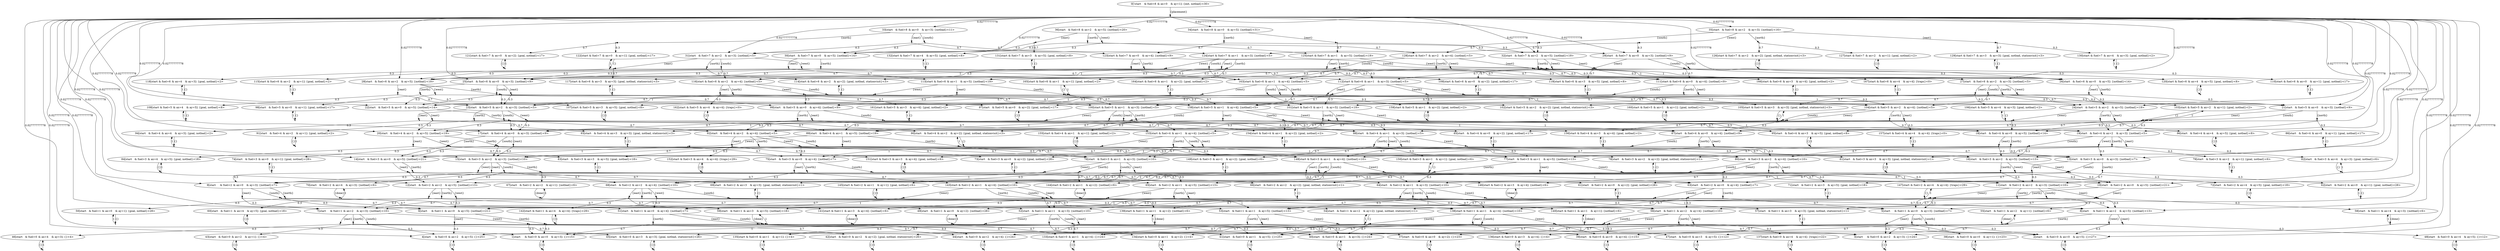 digraph model {
	0 [ label = "0[!start	& fuel=8	& ax=0	& ay=1]: {init, notbad}<30>" ];
	1 [ label = "1[start	& fuel=0	& ax=0	& ay=3]: {}<15>" ];
	2 [ label = "2[start	& fuel=0	& ax=0	& ay=5]: {}<27>" ];
	3 [ label = "3[start	& fuel=0	& ax=2	& ay=3]: {}<24>" ];
	4 [ label = "4[start	& fuel=0	& ax=2	& ay=5]: {}<25>" ];
	5 [ label = "5[start	& fuel=1	& ax=0	& ay=3]: {notbad}<7>" ];
	6 [ label = "6[start	& fuel=1	& ax=0	& ay=5]: {notbad}<21>" ];
	7 [ label = "7[start	& fuel=1	& ax=2	& ay=3]: {notbad}<10>" ];
	8 [ label = "8[start	& fuel=1	& ax=2	& ay=5]: {notbad}<13>" ];
	9 [ label = "9[start	& fuel=2	& ax=0	& ay=3]: {notbad}<7>" ];
	10 [ label = "10[start	& fuel=2	& ax=0	& ay=5]: {notbad}<21>" ];
	11 [ label = "11[start	& fuel=2	& ax=2	& ay=3]: {notbad}<10>" ];
	12 [ label = "12[start	& fuel=2	& ax=2	& ay=5]: {notbad}<13>" ];
	13 [ label = "13[start	& fuel=3	& ax=0	& ay=3]: {notbad}<7>" ];
	14 [ label = "14[start	& fuel=3	& ax=0	& ay=5]: {notbad}<21>" ];
	15 [ label = "15[start	& fuel=3	& ax=2	& ay=3]: {notbad}<10>" ];
	16 [ label = "16[start	& fuel=3	& ax=2	& ay=5]: {notbad}<13>" ];
	17 [ label = "17[start	& fuel=4	& ax=0	& ay=3]: {notbad}<9>" ];
	18 [ label = "18[start	& fuel=4	& ax=0	& ay=5]: {notbad}<14>" ];
	19 [ label = "19[start	& fuel=4	& ax=2	& ay=3]: {notbad}<5>" ];
	20 [ label = "20[start	& fuel=4	& ax=2	& ay=5]: {notbad}<19>" ];
	21 [ label = "21[start	& fuel=5	& ax=0	& ay=3]: {notbad}<9>" ];
	22 [ label = "22[start	& fuel=5	& ax=0	& ay=5]: {notbad}<14>" ];
	23 [ label = "23[start	& fuel=5	& ax=2	& ay=3]: {notbad}<5>" ];
	24 [ label = "24[start	& fuel=5	& ax=2	& ay=5]: {notbad}<19>" ];
	25 [ label = "25[start	& fuel=6	& ax=0	& ay=3]: {notbad}<9>" ];
	26 [ label = "26[start	& fuel=6	& ax=0	& ay=5]: {notbad}<14>" ];
	27 [ label = "27[start	& fuel=6	& ax=2	& ay=3]: {notbad}<5>" ];
	28 [ label = "28[start	& fuel=6	& ax=2	& ay=5]: {notbad}<19>" ];
	29 [ label = "29[start	& fuel=7	& ax=0	& ay=3]: {notbad}<9>" ];
	30 [ label = "30[start	& fuel=7	& ax=0	& ay=5]: {notbad}<14>" ];
	31 [ label = "31[start	& fuel=7	& ax=2	& ay=3]: {notbad}<5>" ];
	32 [ label = "32[start	& fuel=7	& ax=2	& ay=5]: {notbad}<19>" ];
	33 [ label = "33[start	& fuel=8	& ax=0	& ay=3]: {notbad}<11>" ];
	34 [ label = "34[start	& fuel=8	& ax=0	& ay=5]: {notbad}<31>" ];
	35 [ label = "35[start	& fuel=8	& ax=2	& ay=3]: {notbad}<16>" ];
	36 [ label = "36[start	& fuel=8	& ax=2	& ay=5]: {notbad}<20>" ];
	37 [ label = "37[start	& fuel=0	& ax=0	& ay=2]: {}<23>" ];
	38 [ label = "38[start	& fuel=0	& ax=0	& ay=1]: {}<23>" ];
	39 [ label = "39[start	& fuel=0	& ax=0	& ay=4]: {}<15>" ];
	40 [ label = "40[start	& fuel=0	& ax=1	& ay=3]: {}<24>" ];
	41 [ label = "41[start	& fuel=0	& ax=1	& ay=5]: {}<25>" ];
	42 [ label = "42[start	& fuel=0	& ax=2	& ay=2]: {goal, notbad, stationvisit}<26>" ];
	43 [ label = "43[start	& fuel=0	& ax=2	& ay=1]: {}<4>" ];
	44 [ label = "44[start	& fuel=0	& ax=2	& ay=4]: {}<24>" ];
	45 [ label = "45[start	& fuel=0	& ax=3	& ay=3]: {goal, notbad, stationvisit}<26>" ];
	46 [ label = "46[start	& fuel=0	& ax=4	& ay=3]: {}<4>" ];
	47 [ label = "47[start	& fuel=0	& ax=3	& ay=5]: {}<12>" ];
	48 [ label = "48[start	& fuel=0	& ax=4	& ay=5]: {}<12>" ];
	49 [ label = "49[start	& fuel=1	& ax=0	& ay=2]: {notbad}<28>" ];
	50 [ label = "50[start	& fuel=1	& ax=0	& ay=1]: {goal, notbad}<28>" ];
	51 [ label = "51[start	& fuel=1	& ax=0	& ay=4]: {notbad}<7>" ];
	52 [ label = "52[start	& fuel=1	& ax=1	& ay=3]: {notbad}<10>" ];
	53 [ label = "53[start	& fuel=1	& ax=1	& ay=5]: {notbad}<13>" ];
	54 [ label = "54[start	& fuel=1	& ax=2	& ay=2]: {goal, notbad, stationvisit}<1>" ];
	55 [ label = "55[start	& fuel=1	& ax=2	& ay=1]: {notbad}<6>" ];
	56 [ label = "56[start	& fuel=1	& ax=2	& ay=4]: {notbad}<10>" ];
	57 [ label = "57[start	& fuel=1	& ax=3	& ay=3]: {goal, notbad, stationvisit}<1>" ];
	58 [ label = "58[start	& fuel=1	& ax=4	& ay=3]: {notbad}<6>" ];
	59 [ label = "59[start	& fuel=1	& ax=3	& ay=5]: {notbad}<18>" ];
	60 [ label = "60[start	& fuel=1	& ax=4	& ay=5]: {goal, notbad}<18>" ];
	61 [ label = "61[start	& fuel=2	& ax=0	& ay=2]: {goal, notbad}<28>" ];
	62 [ label = "62[start	& fuel=2	& ax=0	& ay=1]: {goal, notbad}<28>" ];
	63 [ label = "63[start	& fuel=2	& ax=0	& ay=4]: {notbad}<7>" ];
	64 [ label = "64[start	& fuel=2	& ax=1	& ay=3]: {notbad}<10>" ];
	65 [ label = "65[start	& fuel=2	& ax=1	& ay=5]: {notbad}<13>" ];
	66 [ label = "66[start	& fuel=2	& ax=2	& ay=2]: {goal, notbad, stationvisit}<1>" ];
	67 [ label = "67[start	& fuel=2	& ax=2	& ay=1]: {notbad}<6>" ];
	68 [ label = "68[start	& fuel=2	& ax=2	& ay=4]: {notbad}<10>" ];
	69 [ label = "69[start	& fuel=2	& ax=3	& ay=3]: {goal, notbad, stationvisit}<1>" ];
	70 [ label = "70[start	& fuel=2	& ax=4	& ay=3]: {notbad}<6>" ];
	71 [ label = "71[start	& fuel=2	& ax=3	& ay=5]: {goal, notbad}<18>" ];
	72 [ label = "72[start	& fuel=2	& ax=4	& ay=5]: {goal, notbad}<18>" ];
	73 [ label = "73[start	& fuel=3	& ax=0	& ay=2]: {goal, notbad}<28>" ];
	74 [ label = "74[start	& fuel=3	& ax=0	& ay=1]: {goal, notbad}<28>" ];
	75 [ label = "75[start	& fuel=3	& ax=0	& ay=4]: {notbad}<7>" ];
	76 [ label = "76[start	& fuel=3	& ax=1	& ay=3]: {notbad}<10>" ];
	77 [ label = "77[start	& fuel=3	& ax=1	& ay=5]: {notbad}<13>" ];
	78 [ label = "78[start	& fuel=3	& ax=2	& ay=2]: {goal, notbad, stationvisit}<1>" ];
	79 [ label = "79[start	& fuel=3	& ax=2	& ay=1]: {goal, notbad}<6>" ];
	80 [ label = "80[start	& fuel=3	& ax=2	& ay=4]: {notbad}<10>" ];
	81 [ label = "81[start	& fuel=3	& ax=3	& ay=3]: {goal, notbad, stationvisit}<1>" ];
	82 [ label = "82[start	& fuel=3	& ax=4	& ay=3]: {goal, notbad}<6>" ];
	83 [ label = "83[start	& fuel=3	& ax=3	& ay=5]: {goal, notbad}<18>" ];
	84 [ label = "84[start	& fuel=3	& ax=4	& ay=5]: {goal, notbad}<18>" ];
	85 [ label = "85[start	& fuel=4	& ax=0	& ay=2]: {goal, notbad}<17>" ];
	86 [ label = "86[start	& fuel=4	& ax=0	& ay=1]: {goal, notbad}<17>" ];
	87 [ label = "87[start	& fuel=4	& ax=0	& ay=4]: {notbad}<9>" ];
	88 [ label = "88[start	& fuel=4	& ax=1	& ay=3]: {notbad}<5>" ];
	89 [ label = "89[start	& fuel=4	& ax=1	& ay=5]: {notbad}<19>" ];
	90 [ label = "90[start	& fuel=4	& ax=2	& ay=2]: {goal, notbad, stationvisit}<3>" ];
	91 [ label = "91[start	& fuel=4	& ax=2	& ay=1]: {goal, notbad}<2>" ];
	92 [ label = "92[start	& fuel=4	& ax=2	& ay=4]: {notbad}<5>" ];
	93 [ label = "93[start	& fuel=4	& ax=3	& ay=3]: {goal, notbad, stationvisit}<3>" ];
	94 [ label = "94[start	& fuel=4	& ax=4	& ay=3]: {goal, notbad}<2>" ];
	95 [ label = "95[start	& fuel=4	& ax=3	& ay=5]: {goal, notbad}<8>" ];
	96 [ label = "96[start	& fuel=4	& ax=4	& ay=5]: {goal, notbad}<8>" ];
	97 [ label = "97[start	& fuel=5	& ax=0	& ay=2]: {goal, notbad}<17>" ];
	98 [ label = "98[start	& fuel=5	& ax=0	& ay=1]: {goal, notbad}<17>" ];
	99 [ label = "99[start	& fuel=5	& ax=0	& ay=4]: {notbad}<9>" ];
	100 [ label = "100[start	& fuel=5	& ax=1	& ay=3]: {notbad}<5>" ];
	101 [ label = "101[start	& fuel=5	& ax=1	& ay=5]: {notbad}<19>" ];
	102 [ label = "102[start	& fuel=5	& ax=2	& ay=2]: {goal, notbad, stationvisit}<3>" ];
	103 [ label = "103[start	& fuel=5	& ax=2	& ay=1]: {goal, notbad}<2>" ];
	104 [ label = "104[start	& fuel=5	& ax=2	& ay=4]: {notbad}<5>" ];
	105 [ label = "105[start	& fuel=5	& ax=3	& ay=3]: {goal, notbad, stationvisit}<3>" ];
	106 [ label = "106[start	& fuel=5	& ax=4	& ay=3]: {goal, notbad}<2>" ];
	107 [ label = "107[start	& fuel=5	& ax=3	& ay=5]: {goal, notbad}<8>" ];
	108 [ label = "108[start	& fuel=5	& ax=4	& ay=5]: {goal, notbad}<8>" ];
	109 [ label = "109[start	& fuel=6	& ax=0	& ay=2]: {goal, notbad}<17>" ];
	110 [ label = "110[start	& fuel=6	& ax=0	& ay=1]: {goal, notbad}<17>" ];
	111 [ label = "111[start	& fuel=6	& ax=0	& ay=4]: {notbad}<9>" ];
	112 [ label = "112[start	& fuel=6	& ax=1	& ay=3]: {notbad}<5>" ];
	113 [ label = "113[start	& fuel=6	& ax=1	& ay=5]: {notbad}<19>" ];
	114 [ label = "114[start	& fuel=6	& ax=2	& ay=2]: {goal, notbad, stationvisit}<3>" ];
	115 [ label = "115[start	& fuel=6	& ax=2	& ay=1]: {goal, notbad}<2>" ];
	116 [ label = "116[start	& fuel=6	& ax=2	& ay=4]: {notbad}<5>" ];
	117 [ label = "117[start	& fuel=6	& ax=3	& ay=3]: {goal, notbad, stationvisit}<3>" ];
	118 [ label = "118[start	& fuel=6	& ax=4	& ay=3]: {goal, notbad}<2>" ];
	119 [ label = "119[start	& fuel=6	& ax=3	& ay=5]: {goal, notbad}<8>" ];
	120 [ label = "120[start	& fuel=6	& ax=4	& ay=5]: {goal, notbad}<8>" ];
	121 [ label = "121[start	& fuel=7	& ax=0	& ay=2]: {goal, notbad}<17>" ];
	122 [ label = "122[start	& fuel=7	& ax=0	& ay=1]: {goal, notbad}<17>" ];
	123 [ label = "123[start	& fuel=7	& ax=0	& ay=4]: {notbad}<9>" ];
	124 [ label = "124[start	& fuel=7	& ax=1	& ay=3]: {notbad}<5>" ];
	125 [ label = "125[start	& fuel=7	& ax=1	& ay=5]: {notbad}<19>" ];
	126 [ label = "126[start	& fuel=7	& ax=2	& ay=2]: {goal, notbad, stationvisit}<3>" ];
	127 [ label = "127[start	& fuel=7	& ax=2	& ay=1]: {goal, notbad}<2>" ];
	128 [ label = "128[start	& fuel=7	& ax=2	& ay=4]: {notbad}<5>" ];
	129 [ label = "129[start	& fuel=7	& ax=3	& ay=3]: {goal, notbad, stationvisit}<3>" ];
	130 [ label = "130[start	& fuel=7	& ax=4	& ay=3]: {goal, notbad}<2>" ];
	131 [ label = "131[start	& fuel=7	& ax=3	& ay=5]: {goal, notbad}<8>" ];
	132 [ label = "132[start	& fuel=7	& ax=4	& ay=5]: {goal, notbad}<8>" ];
	133 [ label = "133[start	& fuel=0	& ax=1	& ay=4]: {}<24>" ];
	134 [ label = "134[start	& fuel=0	& ax=1	& ay=2]: {}<4>" ];
	135 [ label = "135[start	& fuel=0	& ax=1	& ay=1]: {}<4>" ];
	136 [ label = "136[start	& fuel=0	& ax=3	& ay=4]: {}<4>" ];
	137 [ label = "137[start	& fuel=0	& ax=4	& ay=4]: {traps}<22>" ];
	138 [ label = "138[start	& fuel=1	& ax=1	& ay=4]: {notbad}<10>" ];
	139 [ label = "139[start	& fuel=1	& ax=1	& ay=2]: {notbad}<6>" ];
	140 [ label = "140[start	& fuel=1	& ax=1	& ay=1]: {notbad}<6>" ];
	141 [ label = "141[start	& fuel=1	& ax=3	& ay=4]: {notbad}<6>" ];
	142 [ label = "142[start	& fuel=1	& ax=4	& ay=4]: {traps}<29>" ];
	143 [ label = "143[start	& fuel=2	& ax=1	& ay=4]: {notbad}<10>" ];
	144 [ label = "144[start	& fuel=2	& ax=1	& ay=2]: {notbad}<6>" ];
	145 [ label = "145[start	& fuel=2	& ax=1	& ay=1]: {goal, notbad}<6>" ];
	146 [ label = "146[start	& fuel=2	& ax=3	& ay=4]: {notbad}<6>" ];
	147 [ label = "147[start	& fuel=2	& ax=4	& ay=4]: {traps}<29>" ];
	148 [ label = "148[start	& fuel=3	& ax=1	& ay=4]: {notbad}<10>" ];
	149 [ label = "149[start	& fuel=3	& ax=1	& ay=2]: {goal, notbad}<6>" ];
	150 [ label = "150[start	& fuel=3	& ax=1	& ay=1]: {goal, notbad}<6>" ];
	151 [ label = "151[start	& fuel=3	& ax=3	& ay=4]: {goal, notbad}<6>" ];
	152 [ label = "152[start	& fuel=3	& ax=4	& ay=4]: {traps}<29>" ];
	153 [ label = "153[start	& fuel=4	& ax=1	& ay=4]: {notbad}<5>" ];
	154 [ label = "154[start	& fuel=4	& ax=1	& ay=2]: {goal, notbad}<2>" ];
	155 [ label = "155[start	& fuel=4	& ax=1	& ay=1]: {goal, notbad}<2>" ];
	156 [ label = "156[start	& fuel=4	& ax=3	& ay=4]: {goal, notbad}<2>" ];
	157 [ label = "157[start	& fuel=4	& ax=4	& ay=4]: {traps}<0>" ];
	158 [ label = "158[start	& fuel=5	& ax=1	& ay=4]: {notbad}<5>" ];
	159 [ label = "159[start	& fuel=5	& ax=1	& ay=2]: {goal, notbad}<2>" ];
	160 [ label = "160[start	& fuel=5	& ax=1	& ay=1]: {goal, notbad}<2>" ];
	161 [ label = "161[start	& fuel=5	& ax=3	& ay=4]: {goal, notbad}<2>" ];
	162 [ label = "162[start	& fuel=5	& ax=4	& ay=4]: {traps}<0>" ];
	163 [ label = "163[start	& fuel=6	& ax=1	& ay=4]: {notbad}<5>" ];
	164 [ label = "164[start	& fuel=6	& ax=1	& ay=2]: {goal, notbad}<2>" ];
	165 [ label = "165[start	& fuel=6	& ax=1	& ay=1]: {goal, notbad}<2>" ];
	166 [ label = "166[start	& fuel=6	& ax=3	& ay=4]: {goal, notbad}<2>" ];
	167 [ label = "167[start	& fuel=6	& ax=4	& ay=4]: {traps}<0>" ];
	"0c0" [shape = "point"];
	0 -> "0c0" [ label = "{placement}"]
;
	"0c0" -> 1 [ label= "0.02777777778" ];
	"0c0" -> 2 [ label= "0.02777777778" ];
	"0c0" -> 3 [ label= "0.02777777778" ];
	"0c0" -> 4 [ label= "0.02777777778" ];
	"0c0" -> 5 [ label= "0.02777777778" ];
	"0c0" -> 6 [ label= "0.02777777778" ];
	"0c0" -> 7 [ label= "0.02777777778" ];
	"0c0" -> 8 [ label= "0.02777777778" ];
	"0c0" -> 9 [ label= "0.02777777778" ];
	"0c0" -> 10 [ label= "0.02777777778" ];
	"0c0" -> 11 [ label= "0.02777777778" ];
	"0c0" -> 12 [ label= "0.02777777778" ];
	"0c0" -> 13 [ label= "0.02777777778" ];
	"0c0" -> 14 [ label= "0.02777777778" ];
	"0c0" -> 15 [ label= "0.02777777778" ];
	"0c0" -> 16 [ label= "0.02777777778" ];
	"0c0" -> 17 [ label= "0.02777777778" ];
	"0c0" -> 18 [ label= "0.02777777778" ];
	"0c0" -> 19 [ label= "0.02777777778" ];
	"0c0" -> 20 [ label= "0.02777777778" ];
	"0c0" -> 21 [ label= "0.02777777778" ];
	"0c0" -> 22 [ label= "0.02777777778" ];
	"0c0" -> 23 [ label= "0.02777777778" ];
	"0c0" -> 24 [ label= "0.02777777778" ];
	"0c0" -> 25 [ label= "0.02777777778" ];
	"0c0" -> 26 [ label= "0.02777777778" ];
	"0c0" -> 27 [ label= "0.02777777778" ];
	"0c0" -> 28 [ label= "0.02777777778" ];
	"0c0" -> 29 [ label= "0.02777777778" ];
	"0c0" -> 30 [ label= "0.02777777778" ];
	"0c0" -> 31 [ label= "0.02777777778" ];
	"0c0" -> 32 [ label= "0.02777777778" ];
	"0c0" -> 33 [ label= "0.02777777778" ];
	"0c0" -> 34 [ label= "0.02777777778" ];
	"0c0" -> 35 [ label= "0.02777777778" ];
	"0c0" -> 36 [ label= "0.02777777778" ];
	"1c0" [shape = "point"];
	1 -> "1c0" [ label = "{}"]
;
	"1c0" -> 1 [ label= "1" ];
	"2c0" [shape = "point"];
	2 -> "2c0" [ label = "{}"]
;
	"2c0" -> 2 [ label= "1" ];
	"3c0" [shape = "point"];
	3 -> "3c0" [ label = "{}"]
;
	"3c0" -> 3 [ label= "1" ];
	"4c0" [shape = "point"];
	4 -> "4c0" [ label = "{}"]
;
	"4c0" -> 4 [ label= "1" ];
	"5c0" [shape = "point"];
	5 -> "5c0" [ label = "{north}"]
;
	"5c0" -> 37 [ label= "0.7" ];
	"5c0" -> 38 [ label= "0.3" ];
	"5c1" [shape = "point"];
	5 -> "5c1" [ label = "{south}"]
;
	"5c1" -> 2 [ label= "0.3" ];
	"5c1" -> 39 [ label= "0.7" ];
	"5c2" [shape = "point"];
	5 -> "5c2" [ label = "{east}"]
;
	"5c2" -> 3 [ label= "0.3" ];
	"5c2" -> 40 [ label= "0.7" ];
	"6c0" [shape = "point"];
	6 -> "6c0" [ label = "{north}"]
;
	"6c0" -> 1 [ label= "0.3" ];
	"6c0" -> 39 [ label= "0.7" ];
	"6c1" [shape = "point"];
	6 -> "6c1" [ label = "{east}"]
;
	"6c1" -> 4 [ label= "0.3" ];
	"6c1" -> 41 [ label= "0.7" ];
	"7c0" [shape = "point"];
	7 -> "7c0" [ label = "{north}"]
;
	"7c0" -> 42 [ label= "0.7" ];
	"7c0" -> 43 [ label= "0.3" ];
	"7c1" [shape = "point"];
	7 -> "7c1" [ label = "{south}"]
;
	"7c1" -> 4 [ label= "0.3" ];
	"7c1" -> 44 [ label= "0.7" ];
	"7c2" [shape = "point"];
	7 -> "7c2" [ label = "{east}"]
;
	"7c2" -> 45 [ label= "0.7" ];
	"7c2" -> 46 [ label= "0.3" ];
	"7c3" [shape = "point"];
	7 -> "7c3" [ label = "{west}"]
;
	"7c3" -> 1 [ label= "0.3" ];
	"7c3" -> 40 [ label= "0.7" ];
	"8c0" [shape = "point"];
	8 -> "8c0" [ label = "{north}"]
;
	"8c0" -> 3 [ label= "0.3" ];
	"8c0" -> 44 [ label= "0.7" ];
	"8c1" [shape = "point"];
	8 -> "8c1" [ label = "{east}"]
;
	"8c1" -> 47 [ label= "0.7" ];
	"8c1" -> 48 [ label= "0.3" ];
	"8c2" [shape = "point"];
	8 -> "8c2" [ label = "{west}"]
;
	"8c2" -> 2 [ label= "0.3" ];
	"8c2" -> 41 [ label= "0.7" ];
	"9c0" [shape = "point"];
	9 -> "9c0" [ label = "{north}"]
;
	"9c0" -> 49 [ label= "0.7" ];
	"9c0" -> 50 [ label= "0.3" ];
	"9c1" [shape = "point"];
	9 -> "9c1" [ label = "{south}"]
;
	"9c1" -> 6 [ label= "0.3" ];
	"9c1" -> 51 [ label= "0.7" ];
	"9c2" [shape = "point"];
	9 -> "9c2" [ label = "{east}"]
;
	"9c2" -> 7 [ label= "0.3" ];
	"9c2" -> 52 [ label= "0.7" ];
	"10c0" [shape = "point"];
	10 -> "10c0" [ label = "{north}"]
;
	"10c0" -> 5 [ label= "0.3" ];
	"10c0" -> 51 [ label= "0.7" ];
	"10c1" [shape = "point"];
	10 -> "10c1" [ label = "{east}"]
;
	"10c1" -> 8 [ label= "0.3" ];
	"10c1" -> 53 [ label= "0.7" ];
	"11c0" [shape = "point"];
	11 -> "11c0" [ label = "{north}"]
;
	"11c0" -> 54 [ label= "0.7" ];
	"11c0" -> 55 [ label= "0.3" ];
	"11c1" [shape = "point"];
	11 -> "11c1" [ label = "{south}"]
;
	"11c1" -> 8 [ label= "0.3" ];
	"11c1" -> 56 [ label= "0.7" ];
	"11c2" [shape = "point"];
	11 -> "11c2" [ label = "{east}"]
;
	"11c2" -> 57 [ label= "0.7" ];
	"11c2" -> 58 [ label= "0.3" ];
	"11c3" [shape = "point"];
	11 -> "11c3" [ label = "{west}"]
;
	"11c3" -> 5 [ label= "0.3" ];
	"11c3" -> 52 [ label= "0.7" ];
	"12c0" [shape = "point"];
	12 -> "12c0" [ label = "{north}"]
;
	"12c0" -> 7 [ label= "0.3" ];
	"12c0" -> 56 [ label= "0.7" ];
	"12c1" [shape = "point"];
	12 -> "12c1" [ label = "{east}"]
;
	"12c1" -> 59 [ label= "0.7" ];
	"12c1" -> 60 [ label= "0.3" ];
	"12c2" [shape = "point"];
	12 -> "12c2" [ label = "{west}"]
;
	"12c2" -> 6 [ label= "0.3" ];
	"12c2" -> 53 [ label= "0.7" ];
	"13c0" [shape = "point"];
	13 -> "13c0" [ label = "{north}"]
;
	"13c0" -> 61 [ label= "0.7" ];
	"13c0" -> 62 [ label= "0.3" ];
	"13c1" [shape = "point"];
	13 -> "13c1" [ label = "{south}"]
;
	"13c1" -> 10 [ label= "0.3" ];
	"13c1" -> 63 [ label= "0.7" ];
	"13c2" [shape = "point"];
	13 -> "13c2" [ label = "{east}"]
;
	"13c2" -> 11 [ label= "0.3" ];
	"13c2" -> 64 [ label= "0.7" ];
	"14c0" [shape = "point"];
	14 -> "14c0" [ label = "{north}"]
;
	"14c0" -> 9 [ label= "0.3" ];
	"14c0" -> 63 [ label= "0.7" ];
	"14c1" [shape = "point"];
	14 -> "14c1" [ label = "{east}"]
;
	"14c1" -> 12 [ label= "0.3" ];
	"14c1" -> 65 [ label= "0.7" ];
	"15c0" [shape = "point"];
	15 -> "15c0" [ label = "{north}"]
;
	"15c0" -> 66 [ label= "0.7" ];
	"15c0" -> 67 [ label= "0.3" ];
	"15c1" [shape = "point"];
	15 -> "15c1" [ label = "{south}"]
;
	"15c1" -> 12 [ label= "0.3" ];
	"15c1" -> 68 [ label= "0.7" ];
	"15c2" [shape = "point"];
	15 -> "15c2" [ label = "{east}"]
;
	"15c2" -> 69 [ label= "0.7" ];
	"15c2" -> 70 [ label= "0.3" ];
	"15c3" [shape = "point"];
	15 -> "15c3" [ label = "{west}"]
;
	"15c3" -> 9 [ label= "0.3" ];
	"15c3" -> 64 [ label= "0.7" ];
	"16c0" [shape = "point"];
	16 -> "16c0" [ label = "{north}"]
;
	"16c0" -> 11 [ label= "0.3" ];
	"16c0" -> 68 [ label= "0.7" ];
	"16c1" [shape = "point"];
	16 -> "16c1" [ label = "{east}"]
;
	"16c1" -> 71 [ label= "0.7" ];
	"16c1" -> 72 [ label= "0.3" ];
	"16c2" [shape = "point"];
	16 -> "16c2" [ label = "{west}"]
;
	"16c2" -> 10 [ label= "0.3" ];
	"16c2" -> 65 [ label= "0.7" ];
	"17c0" [shape = "point"];
	17 -> "17c0" [ label = "{north}"]
;
	"17c0" -> 73 [ label= "0.7" ];
	"17c0" -> 74 [ label= "0.3" ];
	"17c1" [shape = "point"];
	17 -> "17c1" [ label = "{south}"]
;
	"17c1" -> 14 [ label= "0.3" ];
	"17c1" -> 75 [ label= "0.7" ];
	"17c2" [shape = "point"];
	17 -> "17c2" [ label = "{east}"]
;
	"17c2" -> 15 [ label= "0.3" ];
	"17c2" -> 76 [ label= "0.7" ];
	"18c0" [shape = "point"];
	18 -> "18c0" [ label = "{north}"]
;
	"18c0" -> 13 [ label= "0.3" ];
	"18c0" -> 75 [ label= "0.7" ];
	"18c1" [shape = "point"];
	18 -> "18c1" [ label = "{east}"]
;
	"18c1" -> 16 [ label= "0.3" ];
	"18c1" -> 77 [ label= "0.7" ];
	"19c0" [shape = "point"];
	19 -> "19c0" [ label = "{north}"]
;
	"19c0" -> 78 [ label= "0.7" ];
	"19c0" -> 79 [ label= "0.3" ];
	"19c1" [shape = "point"];
	19 -> "19c1" [ label = "{south}"]
;
	"19c1" -> 16 [ label= "0.3" ];
	"19c1" -> 80 [ label= "0.7" ];
	"19c2" [shape = "point"];
	19 -> "19c2" [ label = "{east}"]
;
	"19c2" -> 81 [ label= "0.7" ];
	"19c2" -> 82 [ label= "0.3" ];
	"19c3" [shape = "point"];
	19 -> "19c3" [ label = "{west}"]
;
	"19c3" -> 13 [ label= "0.3" ];
	"19c3" -> 76 [ label= "0.7" ];
	"20c0" [shape = "point"];
	20 -> "20c0" [ label = "{north}"]
;
	"20c0" -> 15 [ label= "0.3" ];
	"20c0" -> 80 [ label= "0.7" ];
	"20c1" [shape = "point"];
	20 -> "20c1" [ label = "{east}"]
;
	"20c1" -> 83 [ label= "0.7" ];
	"20c1" -> 84 [ label= "0.3" ];
	"20c2" [shape = "point"];
	20 -> "20c2" [ label = "{west}"]
;
	"20c2" -> 14 [ label= "0.3" ];
	"20c2" -> 77 [ label= "0.7" ];
	"21c0" [shape = "point"];
	21 -> "21c0" [ label = "{north}"]
;
	"21c0" -> 85 [ label= "0.7" ];
	"21c0" -> 86 [ label= "0.3" ];
	"21c1" [shape = "point"];
	21 -> "21c1" [ label = "{south}"]
;
	"21c1" -> 18 [ label= "0.3" ];
	"21c1" -> 87 [ label= "0.7" ];
	"21c2" [shape = "point"];
	21 -> "21c2" [ label = "{east}"]
;
	"21c2" -> 19 [ label= "0.3" ];
	"21c2" -> 88 [ label= "0.7" ];
	"22c0" [shape = "point"];
	22 -> "22c0" [ label = "{north}"]
;
	"22c0" -> 17 [ label= "0.3" ];
	"22c0" -> 87 [ label= "0.7" ];
	"22c1" [shape = "point"];
	22 -> "22c1" [ label = "{east}"]
;
	"22c1" -> 20 [ label= "0.3" ];
	"22c1" -> 89 [ label= "0.7" ];
	"23c0" [shape = "point"];
	23 -> "23c0" [ label = "{north}"]
;
	"23c0" -> 90 [ label= "0.7" ];
	"23c0" -> 91 [ label= "0.3" ];
	"23c1" [shape = "point"];
	23 -> "23c1" [ label = "{south}"]
;
	"23c1" -> 20 [ label= "0.3" ];
	"23c1" -> 92 [ label= "0.7" ];
	"23c2" [shape = "point"];
	23 -> "23c2" [ label = "{east}"]
;
	"23c2" -> 93 [ label= "0.7" ];
	"23c2" -> 94 [ label= "0.3" ];
	"23c3" [shape = "point"];
	23 -> "23c3" [ label = "{west}"]
;
	"23c3" -> 17 [ label= "0.3" ];
	"23c3" -> 88 [ label= "0.7" ];
	"24c0" [shape = "point"];
	24 -> "24c0" [ label = "{north}"]
;
	"24c0" -> 19 [ label= "0.3" ];
	"24c0" -> 92 [ label= "0.7" ];
	"24c1" [shape = "point"];
	24 -> "24c1" [ label = "{east}"]
;
	"24c1" -> 95 [ label= "0.7" ];
	"24c1" -> 96 [ label= "0.3" ];
	"24c2" [shape = "point"];
	24 -> "24c2" [ label = "{west}"]
;
	"24c2" -> 18 [ label= "0.3" ];
	"24c2" -> 89 [ label= "0.7" ];
	"25c0" [shape = "point"];
	25 -> "25c0" [ label = "{north}"]
;
	"25c0" -> 97 [ label= "0.7" ];
	"25c0" -> 98 [ label= "0.3" ];
	"25c1" [shape = "point"];
	25 -> "25c1" [ label = "{south}"]
;
	"25c1" -> 22 [ label= "0.3" ];
	"25c1" -> 99 [ label= "0.7" ];
	"25c2" [shape = "point"];
	25 -> "25c2" [ label = "{east}"]
;
	"25c2" -> 23 [ label= "0.3" ];
	"25c2" -> 100 [ label= "0.7" ];
	"26c0" [shape = "point"];
	26 -> "26c0" [ label = "{north}"]
;
	"26c0" -> 21 [ label= "0.3" ];
	"26c0" -> 99 [ label= "0.7" ];
	"26c1" [shape = "point"];
	26 -> "26c1" [ label = "{east}"]
;
	"26c1" -> 24 [ label= "0.3" ];
	"26c1" -> 101 [ label= "0.7" ];
	"27c0" [shape = "point"];
	27 -> "27c0" [ label = "{north}"]
;
	"27c0" -> 102 [ label= "0.7" ];
	"27c0" -> 103 [ label= "0.3" ];
	"27c1" [shape = "point"];
	27 -> "27c1" [ label = "{south}"]
;
	"27c1" -> 24 [ label= "0.3" ];
	"27c1" -> 104 [ label= "0.7" ];
	"27c2" [shape = "point"];
	27 -> "27c2" [ label = "{east}"]
;
	"27c2" -> 105 [ label= "0.7" ];
	"27c2" -> 106 [ label= "0.3" ];
	"27c3" [shape = "point"];
	27 -> "27c3" [ label = "{west}"]
;
	"27c3" -> 21 [ label= "0.3" ];
	"27c3" -> 100 [ label= "0.7" ];
	"28c0" [shape = "point"];
	28 -> "28c0" [ label = "{north}"]
;
	"28c0" -> 23 [ label= "0.3" ];
	"28c0" -> 104 [ label= "0.7" ];
	"28c1" [shape = "point"];
	28 -> "28c1" [ label = "{east}"]
;
	"28c1" -> 107 [ label= "0.7" ];
	"28c1" -> 108 [ label= "0.3" ];
	"28c2" [shape = "point"];
	28 -> "28c2" [ label = "{west}"]
;
	"28c2" -> 22 [ label= "0.3" ];
	"28c2" -> 101 [ label= "0.7" ];
	"29c0" [shape = "point"];
	29 -> "29c0" [ label = "{north}"]
;
	"29c0" -> 109 [ label= "0.7" ];
	"29c0" -> 110 [ label= "0.3" ];
	"29c1" [shape = "point"];
	29 -> "29c1" [ label = "{south}"]
;
	"29c1" -> 26 [ label= "0.3" ];
	"29c1" -> 111 [ label= "0.7" ];
	"29c2" [shape = "point"];
	29 -> "29c2" [ label = "{east}"]
;
	"29c2" -> 27 [ label= "0.3" ];
	"29c2" -> 112 [ label= "0.7" ];
	"30c0" [shape = "point"];
	30 -> "30c0" [ label = "{north}"]
;
	"30c0" -> 25 [ label= "0.3" ];
	"30c0" -> 111 [ label= "0.7" ];
	"30c1" [shape = "point"];
	30 -> "30c1" [ label = "{east}"]
;
	"30c1" -> 28 [ label= "0.3" ];
	"30c1" -> 113 [ label= "0.7" ];
	"31c0" [shape = "point"];
	31 -> "31c0" [ label = "{north}"]
;
	"31c0" -> 114 [ label= "0.7" ];
	"31c0" -> 115 [ label= "0.3" ];
	"31c1" [shape = "point"];
	31 -> "31c1" [ label = "{south}"]
;
	"31c1" -> 28 [ label= "0.3" ];
	"31c1" -> 116 [ label= "0.7" ];
	"31c2" [shape = "point"];
	31 -> "31c2" [ label = "{east}"]
;
	"31c2" -> 117 [ label= "0.7" ];
	"31c2" -> 118 [ label= "0.3" ];
	"31c3" [shape = "point"];
	31 -> "31c3" [ label = "{west}"]
;
	"31c3" -> 25 [ label= "0.3" ];
	"31c3" -> 112 [ label= "0.7" ];
	"32c0" [shape = "point"];
	32 -> "32c0" [ label = "{north}"]
;
	"32c0" -> 27 [ label= "0.3" ];
	"32c0" -> 116 [ label= "0.7" ];
	"32c1" [shape = "point"];
	32 -> "32c1" [ label = "{east}"]
;
	"32c1" -> 119 [ label= "0.7" ];
	"32c1" -> 120 [ label= "0.3" ];
	"32c2" [shape = "point"];
	32 -> "32c2" [ label = "{west}"]
;
	"32c2" -> 26 [ label= "0.3" ];
	"32c2" -> 113 [ label= "0.7" ];
	"33c0" [shape = "point"];
	33 -> "33c0" [ label = "{north}"]
;
	"33c0" -> 121 [ label= "0.7" ];
	"33c0" -> 122 [ label= "0.3" ];
	"33c1" [shape = "point"];
	33 -> "33c1" [ label = "{south}"]
;
	"33c1" -> 30 [ label= "0.3" ];
	"33c1" -> 123 [ label= "0.7" ];
	"33c2" [shape = "point"];
	33 -> "33c2" [ label = "{east}"]
;
	"33c2" -> 31 [ label= "0.3" ];
	"33c2" -> 124 [ label= "0.7" ];
	"34c0" [shape = "point"];
	34 -> "34c0" [ label = "{north}"]
;
	"34c0" -> 29 [ label= "0.3" ];
	"34c0" -> 123 [ label= "0.7" ];
	"34c1" [shape = "point"];
	34 -> "34c1" [ label = "{east}"]
;
	"34c1" -> 32 [ label= "0.3" ];
	"34c1" -> 125 [ label= "0.7" ];
	"35c0" [shape = "point"];
	35 -> "35c0" [ label = "{north}"]
;
	"35c0" -> 126 [ label= "0.7" ];
	"35c0" -> 127 [ label= "0.3" ];
	"35c1" [shape = "point"];
	35 -> "35c1" [ label = "{south}"]
;
	"35c1" -> 32 [ label= "0.3" ];
	"35c1" -> 128 [ label= "0.7" ];
	"35c2" [shape = "point"];
	35 -> "35c2" [ label = "{east}"]
;
	"35c2" -> 129 [ label= "0.7" ];
	"35c2" -> 130 [ label= "0.3" ];
	"35c3" [shape = "point"];
	35 -> "35c3" [ label = "{west}"]
;
	"35c3" -> 29 [ label= "0.3" ];
	"35c3" -> 124 [ label= "0.7" ];
	"36c0" [shape = "point"];
	36 -> "36c0" [ label = "{north}"]
;
	"36c0" -> 31 [ label= "0.3" ];
	"36c0" -> 128 [ label= "0.7" ];
	"36c1" [shape = "point"];
	36 -> "36c1" [ label = "{east}"]
;
	"36c1" -> 131 [ label= "0.7" ];
	"36c1" -> 132 [ label= "0.3" ];
	"36c2" [shape = "point"];
	36 -> "36c2" [ label = "{west}"]
;
	"36c2" -> 30 [ label= "0.3" ];
	"36c2" -> 125 [ label= "0.7" ];
	"37c0" [shape = "point"];
	37 -> "37c0" [ label = "{}"]
;
	"37c0" -> 37 [ label= "1" ];
	"38c0" [shape = "point"];
	38 -> "38c0" [ label = "{}"]
;
	"38c0" -> 38 [ label= "1" ];
	"39c0" [shape = "point"];
	39 -> "39c0" [ label = "{}"]
;
	"39c0" -> 39 [ label= "1" ];
	"40c0" [shape = "point"];
	40 -> "40c0" [ label = "{}"]
;
	"40c0" -> 40 [ label= "1" ];
	"41c0" [shape = "point"];
	41 -> "41c0" [ label = "{}"]
;
	"41c0" -> 41 [ label= "1" ];
	"42c0" [shape = "point"];
	42 -> "42c0" [ label = "{}"]
;
	"42c0" -> 42 [ label= "1" ];
	"43c0" [shape = "point"];
	43 -> "43c0" [ label = "{}"]
;
	"43c0" -> 43 [ label= "1" ];
	"44c0" [shape = "point"];
	44 -> "44c0" [ label = "{}"]
;
	"44c0" -> 44 [ label= "1" ];
	"45c0" [shape = "point"];
	45 -> "45c0" [ label = "{}"]
;
	"45c0" -> 45 [ label= "1" ];
	"46c0" [shape = "point"];
	46 -> "46c0" [ label = "{}"]
;
	"46c0" -> 46 [ label= "1" ];
	"47c0" [shape = "point"];
	47 -> "47c0" [ label = "{}"]
;
	"47c0" -> 47 [ label= "1" ];
	"48c0" [shape = "point"];
	48 -> "48c0" [ label = "{}"]
;
	"48c0" -> 48 [ label= "1" ];
	"49c0" [shape = "point"];
	49 -> "49c0" [ label = "{done}"]
;
	"49c0" -> 49 [ label= "1" ];
	"50c0" [shape = "point"];
	50 -> "50c0" [ label = "{}"]
;
	"50c0" -> 50 [ label= "1" ];
	"51c0" [shape = "point"];
	51 -> "51c0" [ label = "{north}"]
;
	"51c0" -> 1 [ label= "0.7" ];
	"51c0" -> 37 [ label= "0.3" ];
	"51c1" [shape = "point"];
	51 -> "51c1" [ label = "{south}"]
;
	"51c1" -> 2 [ label= "1" ];
	"51c2" [shape = "point"];
	51 -> "51c2" [ label = "{east}"]
;
	"51c2" -> 44 [ label= "0.3" ];
	"51c2" -> 133 [ label= "0.7" ];
	"52c0" [shape = "point"];
	52 -> "52c0" [ label = "{north}"]
;
	"52c0" -> 134 [ label= "0.7" ];
	"52c0" -> 135 [ label= "0.3" ];
	"52c1" [shape = "point"];
	52 -> "52c1" [ label = "{south}"]
;
	"52c1" -> 41 [ label= "0.3" ];
	"52c1" -> 133 [ label= "0.7" ];
	"52c2" [shape = "point"];
	52 -> "52c2" [ label = "{east}"]
;
	"52c2" -> 3 [ label= "0.7" ];
	"52c2" -> 45 [ label= "0.3" ];
	"52c3" [shape = "point"];
	52 -> "52c3" [ label = "{west}"]
;
	"52c3" -> 1 [ label= "1" ];
	"53c0" [shape = "point"];
	53 -> "53c0" [ label = "{north}"]
;
	"53c0" -> 40 [ label= "0.3" ];
	"53c0" -> 133 [ label= "0.7" ];
	"53c1" [shape = "point"];
	53 -> "53c1" [ label = "{east}"]
;
	"53c1" -> 4 [ label= "0.7" ];
	"53c1" -> 47 [ label= "0.3" ];
	"53c2" [shape = "point"];
	53 -> "53c2" [ label = "{west}"]
;
	"53c2" -> 2 [ label= "1" ];
	"54c0" [shape = "point"];
	54 -> "54c0" [ label = "{}"]
;
	"54c0" -> 54 [ label= "1" ];
	"55c0" [shape = "point"];
	55 -> "55c0" [ label = "{done}"]
;
	"55c0" -> 55 [ label= "1" ];
	"56c0" [shape = "point"];
	56 -> "56c0" [ label = "{north}"]
;
	"56c0" -> 3 [ label= "0.7" ];
	"56c0" -> 42 [ label= "0.3" ];
	"56c1" [shape = "point"];
	56 -> "56c1" [ label = "{south}"]
;
	"56c1" -> 4 [ label= "1" ];
	"56c2" [shape = "point"];
	56 -> "56c2" [ label = "{east}"]
;
	"56c2" -> 136 [ label= "0.7" ];
	"56c2" -> 137 [ label= "0.3" ];
	"56c3" [shape = "point"];
	56 -> "56c3" [ label = "{west}"]
;
	"56c3" -> 39 [ label= "0.3" ];
	"56c3" -> 133 [ label= "0.7" ];
	"57c0" [shape = "point"];
	57 -> "57c0" [ label = "{}"]
;
	"57c0" -> 57 [ label= "1" ];
	"58c0" [shape = "point"];
	58 -> "58c0" [ label = "{done}"]
;
	"58c0" -> 58 [ label= "1" ];
	"59c0" [shape = "point"];
	59 -> "59c0" [ label = "{done}"]
;
	"59c0" -> 59 [ label= "1" ];
	"60c0" [shape = "point"];
	60 -> "60c0" [ label = "{}"]
;
	"60c0" -> 60 [ label= "1" ];
	"61c0" [shape = "point"];
	61 -> "61c0" [ label = "{}"]
;
	"61c0" -> 61 [ label= "1" ];
	"62c0" [shape = "point"];
	62 -> "62c0" [ label = "{}"]
;
	"62c0" -> 62 [ label= "1" ];
	"63c0" [shape = "point"];
	63 -> "63c0" [ label = "{north}"]
;
	"63c0" -> 5 [ label= "0.7" ];
	"63c0" -> 49 [ label= "0.3" ];
	"63c1" [shape = "point"];
	63 -> "63c1" [ label = "{south}"]
;
	"63c1" -> 6 [ label= "1" ];
	"63c2" [shape = "point"];
	63 -> "63c2" [ label = "{east}"]
;
	"63c2" -> 56 [ label= "0.3" ];
	"63c2" -> 138 [ label= "0.7" ];
	"64c0" [shape = "point"];
	64 -> "64c0" [ label = "{north}"]
;
	"64c0" -> 139 [ label= "0.7" ];
	"64c0" -> 140 [ label= "0.3" ];
	"64c1" [shape = "point"];
	64 -> "64c1" [ label = "{south}"]
;
	"64c1" -> 53 [ label= "0.3" ];
	"64c1" -> 138 [ label= "0.7" ];
	"64c2" [shape = "point"];
	64 -> "64c2" [ label = "{east}"]
;
	"64c2" -> 7 [ label= "0.7" ];
	"64c2" -> 57 [ label= "0.3" ];
	"64c3" [shape = "point"];
	64 -> "64c3" [ label = "{west}"]
;
	"64c3" -> 5 [ label= "1" ];
	"65c0" [shape = "point"];
	65 -> "65c0" [ label = "{north}"]
;
	"65c0" -> 52 [ label= "0.3" ];
	"65c0" -> 138 [ label= "0.7" ];
	"65c1" [shape = "point"];
	65 -> "65c1" [ label = "{east}"]
;
	"65c1" -> 8 [ label= "0.7" ];
	"65c1" -> 59 [ label= "0.3" ];
	"65c2" [shape = "point"];
	65 -> "65c2" [ label = "{west}"]
;
	"65c2" -> 6 [ label= "1" ];
	"66c0" [shape = "point"];
	66 -> "66c0" [ label = "{}"]
;
	"66c0" -> 66 [ label= "1" ];
	"67c0" [shape = "point"];
	67 -> "67c0" [ label = "{done}"]
;
	"67c0" -> 67 [ label= "1" ];
	"68c0" [shape = "point"];
	68 -> "68c0" [ label = "{north}"]
;
	"68c0" -> 7 [ label= "0.7" ];
	"68c0" -> 54 [ label= "0.3" ];
	"68c1" [shape = "point"];
	68 -> "68c1" [ label = "{south}"]
;
	"68c1" -> 8 [ label= "1" ];
	"68c2" [shape = "point"];
	68 -> "68c2" [ label = "{east}"]
;
	"68c2" -> 141 [ label= "0.7" ];
	"68c2" -> 142 [ label= "0.3" ];
	"68c3" [shape = "point"];
	68 -> "68c3" [ label = "{west}"]
;
	"68c3" -> 51 [ label= "0.3" ];
	"68c3" -> 138 [ label= "0.7" ];
	"69c0" [shape = "point"];
	69 -> "69c0" [ label = "{}"]
;
	"69c0" -> 69 [ label= "1" ];
	"70c0" [shape = "point"];
	70 -> "70c0" [ label = "{done}"]
;
	"70c0" -> 70 [ label= "1" ];
	"71c0" [shape = "point"];
	71 -> "71c0" [ label = "{}"]
;
	"71c0" -> 71 [ label= "1" ];
	"72c0" [shape = "point"];
	72 -> "72c0" [ label = "{}"]
;
	"72c0" -> 72 [ label= "1" ];
	"73c0" [shape = "point"];
	73 -> "73c0" [ label = "{}"]
;
	"73c0" -> 73 [ label= "1" ];
	"74c0" [shape = "point"];
	74 -> "74c0" [ label = "{}"]
;
	"74c0" -> 74 [ label= "1" ];
	"75c0" [shape = "point"];
	75 -> "75c0" [ label = "{north}"]
;
	"75c0" -> 9 [ label= "0.7" ];
	"75c0" -> 61 [ label= "0.3" ];
	"75c1" [shape = "point"];
	75 -> "75c1" [ label = "{south}"]
;
	"75c1" -> 10 [ label= "1" ];
	"75c2" [shape = "point"];
	75 -> "75c2" [ label = "{east}"]
;
	"75c2" -> 68 [ label= "0.3" ];
	"75c2" -> 143 [ label= "0.7" ];
	"76c0" [shape = "point"];
	76 -> "76c0" [ label = "{north}"]
;
	"76c0" -> 144 [ label= "0.7" ];
	"76c0" -> 145 [ label= "0.3" ];
	"76c1" [shape = "point"];
	76 -> "76c1" [ label = "{south}"]
;
	"76c1" -> 65 [ label= "0.3" ];
	"76c1" -> 143 [ label= "0.7" ];
	"76c2" [shape = "point"];
	76 -> "76c2" [ label = "{east}"]
;
	"76c2" -> 11 [ label= "0.7" ];
	"76c2" -> 69 [ label= "0.3" ];
	"76c3" [shape = "point"];
	76 -> "76c3" [ label = "{west}"]
;
	"76c3" -> 9 [ label= "1" ];
	"77c0" [shape = "point"];
	77 -> "77c0" [ label = "{north}"]
;
	"77c0" -> 64 [ label= "0.3" ];
	"77c0" -> 143 [ label= "0.7" ];
	"77c1" [shape = "point"];
	77 -> "77c1" [ label = "{east}"]
;
	"77c1" -> 12 [ label= "0.7" ];
	"77c1" -> 71 [ label= "0.3" ];
	"77c2" [shape = "point"];
	77 -> "77c2" [ label = "{west}"]
;
	"77c2" -> 10 [ label= "1" ];
	"78c0" [shape = "point"];
	78 -> "78c0" [ label = "{}"]
;
	"78c0" -> 78 [ label= "1" ];
	"79c0" [shape = "point"];
	79 -> "79c0" [ label = "{}"]
;
	"79c0" -> 79 [ label= "1" ];
	"80c0" [shape = "point"];
	80 -> "80c0" [ label = "{north}"]
;
	"80c0" -> 11 [ label= "0.7" ];
	"80c0" -> 66 [ label= "0.3" ];
	"80c1" [shape = "point"];
	80 -> "80c1" [ label = "{south}"]
;
	"80c1" -> 12 [ label= "1" ];
	"80c2" [shape = "point"];
	80 -> "80c2" [ label = "{east}"]
;
	"80c2" -> 146 [ label= "0.7" ];
	"80c2" -> 147 [ label= "0.3" ];
	"80c3" [shape = "point"];
	80 -> "80c3" [ label = "{west}"]
;
	"80c3" -> 63 [ label= "0.3" ];
	"80c3" -> 143 [ label= "0.7" ];
	"81c0" [shape = "point"];
	81 -> "81c0" [ label = "{}"]
;
	"81c0" -> 81 [ label= "1" ];
	"82c0" [shape = "point"];
	82 -> "82c0" [ label = "{}"]
;
	"82c0" -> 82 [ label= "1" ];
	"83c0" [shape = "point"];
	83 -> "83c0" [ label = "{}"]
;
	"83c0" -> 83 [ label= "1" ];
	"84c0" [shape = "point"];
	84 -> "84c0" [ label = "{}"]
;
	"84c0" -> 84 [ label= "1" ];
	"85c0" [shape = "point"];
	85 -> "85c0" [ label = "{}"]
;
	"85c0" -> 85 [ label= "1" ];
	"86c0" [shape = "point"];
	86 -> "86c0" [ label = "{}"]
;
	"86c0" -> 86 [ label= "1" ];
	"87c0" [shape = "point"];
	87 -> "87c0" [ label = "{north}"]
;
	"87c0" -> 13 [ label= "0.7" ];
	"87c0" -> 73 [ label= "0.3" ];
	"87c1" [shape = "point"];
	87 -> "87c1" [ label = "{south}"]
;
	"87c1" -> 14 [ label= "1" ];
	"87c2" [shape = "point"];
	87 -> "87c2" [ label = "{east}"]
;
	"87c2" -> 80 [ label= "0.3" ];
	"87c2" -> 148 [ label= "0.7" ];
	"88c0" [shape = "point"];
	88 -> "88c0" [ label = "{north}"]
;
	"88c0" -> 149 [ label= "0.7" ];
	"88c0" -> 150 [ label= "0.3" ];
	"88c1" [shape = "point"];
	88 -> "88c1" [ label = "{south}"]
;
	"88c1" -> 77 [ label= "0.3" ];
	"88c1" -> 148 [ label= "0.7" ];
	"88c2" [shape = "point"];
	88 -> "88c2" [ label = "{east}"]
;
	"88c2" -> 15 [ label= "0.7" ];
	"88c2" -> 81 [ label= "0.3" ];
	"88c3" [shape = "point"];
	88 -> "88c3" [ label = "{west}"]
;
	"88c3" -> 13 [ label= "1" ];
	"89c0" [shape = "point"];
	89 -> "89c0" [ label = "{north}"]
;
	"89c0" -> 76 [ label= "0.3" ];
	"89c0" -> 148 [ label= "0.7" ];
	"89c1" [shape = "point"];
	89 -> "89c1" [ label = "{east}"]
;
	"89c1" -> 16 [ label= "0.7" ];
	"89c1" -> 83 [ label= "0.3" ];
	"89c2" [shape = "point"];
	89 -> "89c2" [ label = "{west}"]
;
	"89c2" -> 14 [ label= "1" ];
	"90c0" [shape = "point"];
	90 -> "90c0" [ label = "{}"]
;
	"90c0" -> 90 [ label= "1" ];
	"91c0" [shape = "point"];
	91 -> "91c0" [ label = "{}"]
;
	"91c0" -> 91 [ label= "1" ];
	"92c0" [shape = "point"];
	92 -> "92c0" [ label = "{north}"]
;
	"92c0" -> 15 [ label= "0.7" ];
	"92c0" -> 78 [ label= "0.3" ];
	"92c1" [shape = "point"];
	92 -> "92c1" [ label = "{south}"]
;
	"92c1" -> 16 [ label= "1" ];
	"92c2" [shape = "point"];
	92 -> "92c2" [ label = "{east}"]
;
	"92c2" -> 151 [ label= "0.7" ];
	"92c2" -> 152 [ label= "0.3" ];
	"92c3" [shape = "point"];
	92 -> "92c3" [ label = "{west}"]
;
	"92c3" -> 75 [ label= "0.3" ];
	"92c3" -> 148 [ label= "0.7" ];
	"93c0" [shape = "point"];
	93 -> "93c0" [ label = "{}"]
;
	"93c0" -> 93 [ label= "1" ];
	"94c0" [shape = "point"];
	94 -> "94c0" [ label = "{}"]
;
	"94c0" -> 94 [ label= "1" ];
	"95c0" [shape = "point"];
	95 -> "95c0" [ label = "{}"]
;
	"95c0" -> 95 [ label= "1" ];
	"96c0" [shape = "point"];
	96 -> "96c0" [ label = "{}"]
;
	"96c0" -> 96 [ label= "1" ];
	"97c0" [shape = "point"];
	97 -> "97c0" [ label = "{}"]
;
	"97c0" -> 97 [ label= "1" ];
	"98c0" [shape = "point"];
	98 -> "98c0" [ label = "{}"]
;
	"98c0" -> 98 [ label= "1" ];
	"99c0" [shape = "point"];
	99 -> "99c0" [ label = "{north}"]
;
	"99c0" -> 17 [ label= "0.7" ];
	"99c0" -> 85 [ label= "0.3" ];
	"99c1" [shape = "point"];
	99 -> "99c1" [ label = "{south}"]
;
	"99c1" -> 18 [ label= "1" ];
	"99c2" [shape = "point"];
	99 -> "99c2" [ label = "{east}"]
;
	"99c2" -> 92 [ label= "0.3" ];
	"99c2" -> 153 [ label= "0.7" ];
	"100c0" [shape = "point"];
	100 -> "100c0" [ label = "{north}"]
;
	"100c0" -> 154 [ label= "0.7" ];
	"100c0" -> 155 [ label= "0.3" ];
	"100c1" [shape = "point"];
	100 -> "100c1" [ label = "{south}"]
;
	"100c1" -> 89 [ label= "0.3" ];
	"100c1" -> 153 [ label= "0.7" ];
	"100c2" [shape = "point"];
	100 -> "100c2" [ label = "{east}"]
;
	"100c2" -> 19 [ label= "0.7" ];
	"100c2" -> 93 [ label= "0.3" ];
	"100c3" [shape = "point"];
	100 -> "100c3" [ label = "{west}"]
;
	"100c3" -> 17 [ label= "1" ];
	"101c0" [shape = "point"];
	101 -> "101c0" [ label = "{north}"]
;
	"101c0" -> 88 [ label= "0.3" ];
	"101c0" -> 153 [ label= "0.7" ];
	"101c1" [shape = "point"];
	101 -> "101c1" [ label = "{east}"]
;
	"101c1" -> 20 [ label= "0.7" ];
	"101c1" -> 95 [ label= "0.3" ];
	"101c2" [shape = "point"];
	101 -> "101c2" [ label = "{west}"]
;
	"101c2" -> 18 [ label= "1" ];
	"102c0" [shape = "point"];
	102 -> "102c0" [ label = "{}"]
;
	"102c0" -> 102 [ label= "1" ];
	"103c0" [shape = "point"];
	103 -> "103c0" [ label = "{}"]
;
	"103c0" -> 103 [ label= "1" ];
	"104c0" [shape = "point"];
	104 -> "104c0" [ label = "{north}"]
;
	"104c0" -> 19 [ label= "0.7" ];
	"104c0" -> 90 [ label= "0.3" ];
	"104c1" [shape = "point"];
	104 -> "104c1" [ label = "{south}"]
;
	"104c1" -> 20 [ label= "1" ];
	"104c2" [shape = "point"];
	104 -> "104c2" [ label = "{east}"]
;
	"104c2" -> 156 [ label= "0.7" ];
	"104c2" -> 157 [ label= "0.3" ];
	"104c3" [shape = "point"];
	104 -> "104c3" [ label = "{west}"]
;
	"104c3" -> 87 [ label= "0.3" ];
	"104c3" -> 153 [ label= "0.7" ];
	"105c0" [shape = "point"];
	105 -> "105c0" [ label = "{}"]
;
	"105c0" -> 105 [ label= "1" ];
	"106c0" [shape = "point"];
	106 -> "106c0" [ label = "{}"]
;
	"106c0" -> 106 [ label= "1" ];
	"107c0" [shape = "point"];
	107 -> "107c0" [ label = "{}"]
;
	"107c0" -> 107 [ label= "1" ];
	"108c0" [shape = "point"];
	108 -> "108c0" [ label = "{}"]
;
	"108c0" -> 108 [ label= "1" ];
	"109c0" [shape = "point"];
	109 -> "109c0" [ label = "{}"]
;
	"109c0" -> 109 [ label= "1" ];
	"110c0" [shape = "point"];
	110 -> "110c0" [ label = "{}"]
;
	"110c0" -> 110 [ label= "1" ];
	"111c0" [shape = "point"];
	111 -> "111c0" [ label = "{north}"]
;
	"111c0" -> 21 [ label= "0.7" ];
	"111c0" -> 97 [ label= "0.3" ];
	"111c1" [shape = "point"];
	111 -> "111c1" [ label = "{south}"]
;
	"111c1" -> 22 [ label= "1" ];
	"111c2" [shape = "point"];
	111 -> "111c2" [ label = "{east}"]
;
	"111c2" -> 104 [ label= "0.3" ];
	"111c2" -> 158 [ label= "0.7" ];
	"112c0" [shape = "point"];
	112 -> "112c0" [ label = "{north}"]
;
	"112c0" -> 159 [ label= "0.7" ];
	"112c0" -> 160 [ label= "0.3" ];
	"112c1" [shape = "point"];
	112 -> "112c1" [ label = "{south}"]
;
	"112c1" -> 101 [ label= "0.3" ];
	"112c1" -> 158 [ label= "0.7" ];
	"112c2" [shape = "point"];
	112 -> "112c2" [ label = "{east}"]
;
	"112c2" -> 23 [ label= "0.7" ];
	"112c2" -> 105 [ label= "0.3" ];
	"112c3" [shape = "point"];
	112 -> "112c3" [ label = "{west}"]
;
	"112c3" -> 21 [ label= "1" ];
	"113c0" [shape = "point"];
	113 -> "113c0" [ label = "{north}"]
;
	"113c0" -> 100 [ label= "0.3" ];
	"113c0" -> 158 [ label= "0.7" ];
	"113c1" [shape = "point"];
	113 -> "113c1" [ label = "{east}"]
;
	"113c1" -> 24 [ label= "0.7" ];
	"113c1" -> 107 [ label= "0.3" ];
	"113c2" [shape = "point"];
	113 -> "113c2" [ label = "{west}"]
;
	"113c2" -> 22 [ label= "1" ];
	"114c0" [shape = "point"];
	114 -> "114c0" [ label = "{}"]
;
	"114c0" -> 114 [ label= "1" ];
	"115c0" [shape = "point"];
	115 -> "115c0" [ label = "{}"]
;
	"115c0" -> 115 [ label= "1" ];
	"116c0" [shape = "point"];
	116 -> "116c0" [ label = "{north}"]
;
	"116c0" -> 23 [ label= "0.7" ];
	"116c0" -> 102 [ label= "0.3" ];
	"116c1" [shape = "point"];
	116 -> "116c1" [ label = "{south}"]
;
	"116c1" -> 24 [ label= "1" ];
	"116c2" [shape = "point"];
	116 -> "116c2" [ label = "{east}"]
;
	"116c2" -> 161 [ label= "0.7" ];
	"116c2" -> 162 [ label= "0.3" ];
	"116c3" [shape = "point"];
	116 -> "116c3" [ label = "{west}"]
;
	"116c3" -> 99 [ label= "0.3" ];
	"116c3" -> 158 [ label= "0.7" ];
	"117c0" [shape = "point"];
	117 -> "117c0" [ label = "{}"]
;
	"117c0" -> 117 [ label= "1" ];
	"118c0" [shape = "point"];
	118 -> "118c0" [ label = "{}"]
;
	"118c0" -> 118 [ label= "1" ];
	"119c0" [shape = "point"];
	119 -> "119c0" [ label = "{}"]
;
	"119c0" -> 119 [ label= "1" ];
	"120c0" [shape = "point"];
	120 -> "120c0" [ label = "{}"]
;
	"120c0" -> 120 [ label= "1" ];
	"121c0" [shape = "point"];
	121 -> "121c0" [ label = "{}"]
;
	"121c0" -> 121 [ label= "1" ];
	"122c0" [shape = "point"];
	122 -> "122c0" [ label = "{}"]
;
	"122c0" -> 122 [ label= "1" ];
	"123c0" [shape = "point"];
	123 -> "123c0" [ label = "{north}"]
;
	"123c0" -> 25 [ label= "0.7" ];
	"123c0" -> 109 [ label= "0.3" ];
	"123c1" [shape = "point"];
	123 -> "123c1" [ label = "{south}"]
;
	"123c1" -> 26 [ label= "1" ];
	"123c2" [shape = "point"];
	123 -> "123c2" [ label = "{east}"]
;
	"123c2" -> 116 [ label= "0.3" ];
	"123c2" -> 163 [ label= "0.7" ];
	"124c0" [shape = "point"];
	124 -> "124c0" [ label = "{north}"]
;
	"124c0" -> 164 [ label= "0.7" ];
	"124c0" -> 165 [ label= "0.3" ];
	"124c1" [shape = "point"];
	124 -> "124c1" [ label = "{south}"]
;
	"124c1" -> 113 [ label= "0.3" ];
	"124c1" -> 163 [ label= "0.7" ];
	"124c2" [shape = "point"];
	124 -> "124c2" [ label = "{east}"]
;
	"124c2" -> 27 [ label= "0.7" ];
	"124c2" -> 117 [ label= "0.3" ];
	"124c3" [shape = "point"];
	124 -> "124c3" [ label = "{west}"]
;
	"124c3" -> 25 [ label= "1" ];
	"125c0" [shape = "point"];
	125 -> "125c0" [ label = "{north}"]
;
	"125c0" -> 112 [ label= "0.3" ];
	"125c0" -> 163 [ label= "0.7" ];
	"125c1" [shape = "point"];
	125 -> "125c1" [ label = "{east}"]
;
	"125c1" -> 28 [ label= "0.7" ];
	"125c1" -> 119 [ label= "0.3" ];
	"125c2" [shape = "point"];
	125 -> "125c2" [ label = "{west}"]
;
	"125c2" -> 26 [ label= "1" ];
	"126c0" [shape = "point"];
	126 -> "126c0" [ label = "{}"]
;
	"126c0" -> 126 [ label= "1" ];
	"127c0" [shape = "point"];
	127 -> "127c0" [ label = "{}"]
;
	"127c0" -> 127 [ label= "1" ];
	"128c0" [shape = "point"];
	128 -> "128c0" [ label = "{north}"]
;
	"128c0" -> 27 [ label= "0.7" ];
	"128c0" -> 114 [ label= "0.3" ];
	"128c1" [shape = "point"];
	128 -> "128c1" [ label = "{south}"]
;
	"128c1" -> 28 [ label= "1" ];
	"128c2" [shape = "point"];
	128 -> "128c2" [ label = "{east}"]
;
	"128c2" -> 166 [ label= "0.7" ];
	"128c2" -> 167 [ label= "0.3" ];
	"128c3" [shape = "point"];
	128 -> "128c3" [ label = "{west}"]
;
	"128c3" -> 111 [ label= "0.3" ];
	"128c3" -> 163 [ label= "0.7" ];
	"129c0" [shape = "point"];
	129 -> "129c0" [ label = "{}"]
;
	"129c0" -> 129 [ label= "1" ];
	"130c0" [shape = "point"];
	130 -> "130c0" [ label = "{}"]
;
	"130c0" -> 130 [ label= "1" ];
	"131c0" [shape = "point"];
	131 -> "131c0" [ label = "{}"]
;
	"131c0" -> 131 [ label= "1" ];
	"132c0" [shape = "point"];
	132 -> "132c0" [ label = "{}"]
;
	"132c0" -> 132 [ label= "1" ];
	"133c0" [shape = "point"];
	133 -> "133c0" [ label = "{}"]
;
	"133c0" -> 133 [ label= "1" ];
	"134c0" [shape = "point"];
	134 -> "134c0" [ label = "{}"]
;
	"134c0" -> 134 [ label= "1" ];
	"135c0" [shape = "point"];
	135 -> "135c0" [ label = "{}"]
;
	"135c0" -> 135 [ label= "1" ];
	"136c0" [shape = "point"];
	136 -> "136c0" [ label = "{}"]
;
	"136c0" -> 136 [ label= "1" ];
	"137c0" [shape = "point"];
	137 -> "137c0" [ label = "{}"]
;
	"137c0" -> 137 [ label= "1" ];
	"138c0" [shape = "point"];
	138 -> "138c0" [ label = "{north}"]
;
	"138c0" -> 40 [ label= "0.7" ];
	"138c0" -> 134 [ label= "0.3" ];
	"138c1" [shape = "point"];
	138 -> "138c1" [ label = "{south}"]
;
	"138c1" -> 41 [ label= "1" ];
	"138c2" [shape = "point"];
	138 -> "138c2" [ label = "{east}"]
;
	"138c2" -> 44 [ label= "0.7" ];
	"138c2" -> 136 [ label= "0.3" ];
	"138c3" [shape = "point"];
	138 -> "138c3" [ label = "{west}"]
;
	"138c3" -> 39 [ label= "1" ];
	"139c0" [shape = "point"];
	139 -> "139c0" [ label = "{done}"]
;
	"139c0" -> 139 [ label= "1" ];
	"140c0" [shape = "point"];
	140 -> "140c0" [ label = "{done}"]
;
	"140c0" -> 140 [ label= "1" ];
	"141c0" [shape = "point"];
	141 -> "141c0" [ label = "{done}"]
;
	"141c0" -> 141 [ label= "1" ];
	"142c0" [shape = "point"];
	142 -> "142c0" [ label = "{}"]
;
	"142c0" -> 142 [ label= "1" ];
	"143c0" [shape = "point"];
	143 -> "143c0" [ label = "{north}"]
;
	"143c0" -> 52 [ label= "0.7" ];
	"143c0" -> 139 [ label= "0.3" ];
	"143c1" [shape = "point"];
	143 -> "143c1" [ label = "{south}"]
;
	"143c1" -> 53 [ label= "1" ];
	"143c2" [shape = "point"];
	143 -> "143c2" [ label = "{east}"]
;
	"143c2" -> 56 [ label= "0.7" ];
	"143c2" -> 141 [ label= "0.3" ];
	"143c3" [shape = "point"];
	143 -> "143c3" [ label = "{west}"]
;
	"143c3" -> 51 [ label= "1" ];
	"144c0" [shape = "point"];
	144 -> "144c0" [ label = "{done}"]
;
	"144c0" -> 144 [ label= "1" ];
	"145c0" [shape = "point"];
	145 -> "145c0" [ label = "{}"]
;
	"145c0" -> 145 [ label= "1" ];
	"146c0" [shape = "point"];
	146 -> "146c0" [ label = "{done}"]
;
	"146c0" -> 146 [ label= "1" ];
	"147c0" [shape = "point"];
	147 -> "147c0" [ label = "{}"]
;
	"147c0" -> 147 [ label= "1" ];
	"148c0" [shape = "point"];
	148 -> "148c0" [ label = "{north}"]
;
	"148c0" -> 64 [ label= "0.7" ];
	"148c0" -> 144 [ label= "0.3" ];
	"148c1" [shape = "point"];
	148 -> "148c1" [ label = "{south}"]
;
	"148c1" -> 65 [ label= "1" ];
	"148c2" [shape = "point"];
	148 -> "148c2" [ label = "{east}"]
;
	"148c2" -> 68 [ label= "0.7" ];
	"148c2" -> 146 [ label= "0.3" ];
	"148c3" [shape = "point"];
	148 -> "148c3" [ label = "{west}"]
;
	"148c3" -> 63 [ label= "1" ];
	"149c0" [shape = "point"];
	149 -> "149c0" [ label = "{}"]
;
	"149c0" -> 149 [ label= "1" ];
	"150c0" [shape = "point"];
	150 -> "150c0" [ label = "{}"]
;
	"150c0" -> 150 [ label= "1" ];
	"151c0" [shape = "point"];
	151 -> "151c0" [ label = "{}"]
;
	"151c0" -> 151 [ label= "1" ];
	"152c0" [shape = "point"];
	152 -> "152c0" [ label = "{}"]
;
	"152c0" -> 152 [ label= "1" ];
	"153c0" [shape = "point"];
	153 -> "153c0" [ label = "{north}"]
;
	"153c0" -> 76 [ label= "0.7" ];
	"153c0" -> 149 [ label= "0.3" ];
	"153c1" [shape = "point"];
	153 -> "153c1" [ label = "{south}"]
;
	"153c1" -> 77 [ label= "1" ];
	"153c2" [shape = "point"];
	153 -> "153c2" [ label = "{east}"]
;
	"153c2" -> 80 [ label= "0.7" ];
	"153c2" -> 151 [ label= "0.3" ];
	"153c3" [shape = "point"];
	153 -> "153c3" [ label = "{west}"]
;
	"153c3" -> 75 [ label= "1" ];
	"154c0" [shape = "point"];
	154 -> "154c0" [ label = "{}"]
;
	"154c0" -> 154 [ label= "1" ];
	"155c0" [shape = "point"];
	155 -> "155c0" [ label = "{}"]
;
	"155c0" -> 155 [ label= "1" ];
	"156c0" [shape = "point"];
	156 -> "156c0" [ label = "{}"]
;
	"156c0" -> 156 [ label= "1" ];
	"157c0" [shape = "point"];
	157 -> "157c0" [ label = "{}"]
;
	"157c0" -> 157 [ label= "1" ];
	"158c0" [shape = "point"];
	158 -> "158c0" [ label = "{north}"]
;
	"158c0" -> 88 [ label= "0.7" ];
	"158c0" -> 154 [ label= "0.3" ];
	"158c1" [shape = "point"];
	158 -> "158c1" [ label = "{south}"]
;
	"158c1" -> 89 [ label= "1" ];
	"158c2" [shape = "point"];
	158 -> "158c2" [ label = "{east}"]
;
	"158c2" -> 92 [ label= "0.7" ];
	"158c2" -> 156 [ label= "0.3" ];
	"158c3" [shape = "point"];
	158 -> "158c3" [ label = "{west}"]
;
	"158c3" -> 87 [ label= "1" ];
	"159c0" [shape = "point"];
	159 -> "159c0" [ label = "{}"]
;
	"159c0" -> 159 [ label= "1" ];
	"160c0" [shape = "point"];
	160 -> "160c0" [ label = "{}"]
;
	"160c0" -> 160 [ label= "1" ];
	"161c0" [shape = "point"];
	161 -> "161c0" [ label = "{}"]
;
	"161c0" -> 161 [ label= "1" ];
	"162c0" [shape = "point"];
	162 -> "162c0" [ label = "{}"]
;
	"162c0" -> 162 [ label= "1" ];
	"163c0" [shape = "point"];
	163 -> "163c0" [ label = "{north}"]
;
	"163c0" -> 100 [ label= "0.7" ];
	"163c0" -> 159 [ label= "0.3" ];
	"163c1" [shape = "point"];
	163 -> "163c1" [ label = "{south}"]
;
	"163c1" -> 101 [ label= "1" ];
	"163c2" [shape = "point"];
	163 -> "163c2" [ label = "{east}"]
;
	"163c2" -> 104 [ label= "0.7" ];
	"163c2" -> 161 [ label= "0.3" ];
	"163c3" [shape = "point"];
	163 -> "163c3" [ label = "{west}"]
;
	"163c3" -> 99 [ label= "1" ];
	"164c0" [shape = "point"];
	164 -> "164c0" [ label = "{}"]
;
	"164c0" -> 164 [ label= "1" ];
	"165c0" [shape = "point"];
	165 -> "165c0" [ label = "{}"]
;
	"165c0" -> 165 [ label= "1" ];
	"166c0" [shape = "point"];
	166 -> "166c0" [ label = "{}"]
;
	"166c0" -> 166 [ label= "1" ];
	"167c0" [shape = "point"];
	167 -> "167c0" [ label = "{}"]
;
	"167c0" -> 167 [ label= "1" ];
}
